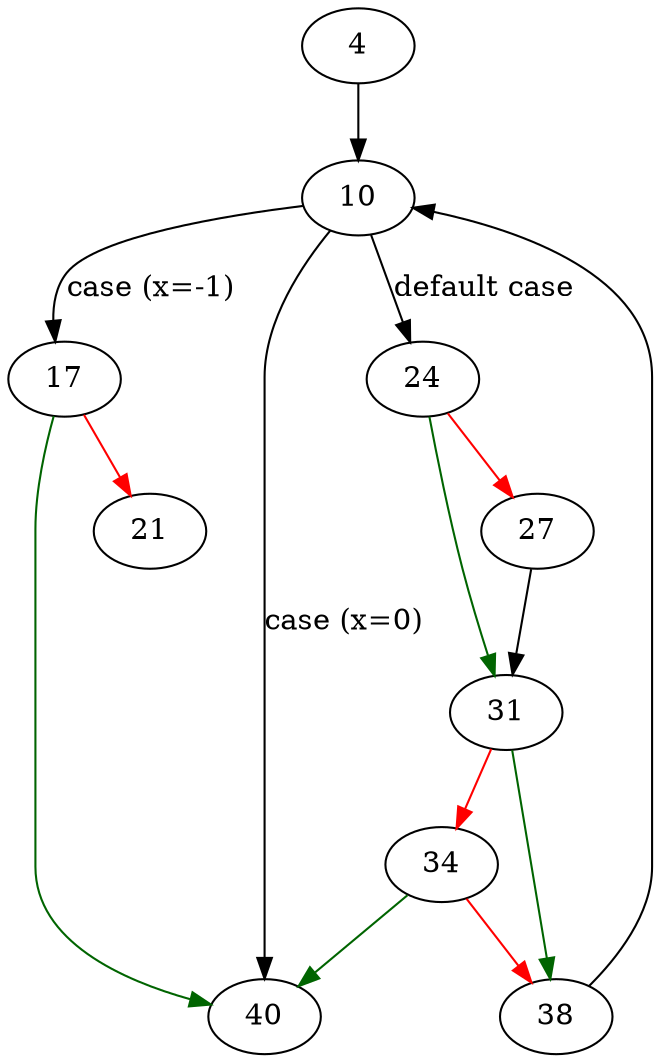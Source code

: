 strict digraph "dump_remainder" {
	// Node definitions.
	4 [entry=true];
	10;
	17;
	40;
	24;
	21;
	31;
	27;
	38;
	34;

	// Edge definitions.
	4 -> 10;
	10 -> 17 [
		cond="case (x=-1)"
		label="case (x=-1)"
	];
	10 -> 40 [
		cond="case (x=0)"
		label="case (x=0)"
	];
	10 -> 24 [
		cond="default case"
		label="default case"
	];
	17 -> 40 [
		color=darkgreen
		cond=true
	];
	17 -> 21 [
		color=red
		cond=false
	];
	24 -> 31 [
		color=darkgreen
		cond=true
	];
	24 -> 27 [
		color=red
		cond=false
	];
	31 -> 38 [
		color=darkgreen
		cond=true
	];
	31 -> 34 [
		color=red
		cond=false
	];
	27 -> 31;
	38 -> 10;
	34 -> 40 [
		color=darkgreen
		cond=true
	];
	34 -> 38 [
		color=red
		cond=false
	];
}
